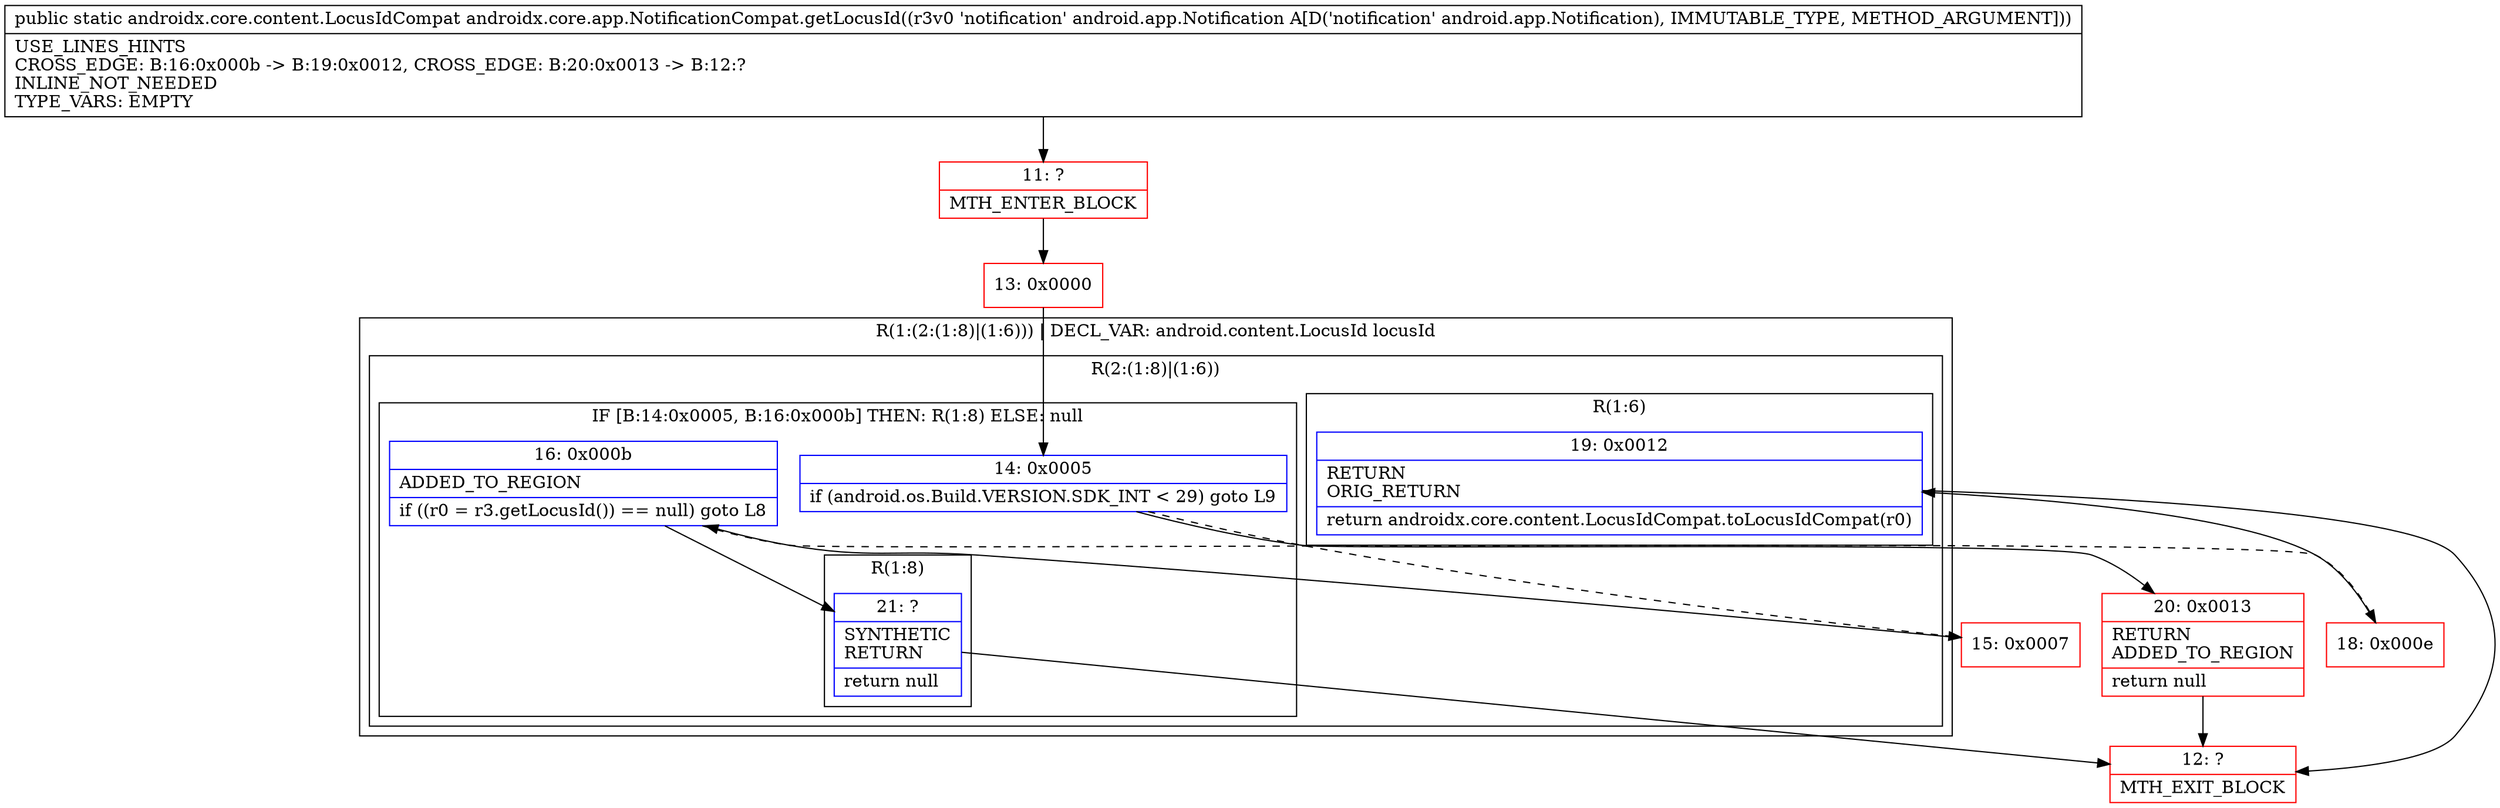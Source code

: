 digraph "CFG forandroidx.core.app.NotificationCompat.getLocusId(Landroid\/app\/Notification;)Landroidx\/core\/content\/LocusIdCompat;" {
subgraph cluster_Region_1034501565 {
label = "R(1:(2:(1:8)|(1:6))) | DECL_VAR: android.content.LocusId locusId\l";
node [shape=record,color=blue];
subgraph cluster_Region_1477861285 {
label = "R(2:(1:8)|(1:6))";
node [shape=record,color=blue];
subgraph cluster_IfRegion_666479642 {
label = "IF [B:14:0x0005, B:16:0x000b] THEN: R(1:8) ELSE: null";
node [shape=record,color=blue];
Node_14 [shape=record,label="{14\:\ 0x0005|if (android.os.Build.VERSION.SDK_INT \< 29) goto L9\l}"];
Node_16 [shape=record,label="{16\:\ 0x000b|ADDED_TO_REGION\l|if ((r0 = r3.getLocusId()) == null) goto L8\l}"];
subgraph cluster_Region_1836773564 {
label = "R(1:8)";
node [shape=record,color=blue];
Node_21 [shape=record,label="{21\:\ ?|SYNTHETIC\lRETURN\l|return null\l}"];
}
}
subgraph cluster_Region_424311931 {
label = "R(1:6)";
node [shape=record,color=blue];
Node_19 [shape=record,label="{19\:\ 0x0012|RETURN\lORIG_RETURN\l|return androidx.core.content.LocusIdCompat.toLocusIdCompat(r0)\l}"];
}
}
}
Node_11 [shape=record,color=red,label="{11\:\ ?|MTH_ENTER_BLOCK\l}"];
Node_13 [shape=record,color=red,label="{13\:\ 0x0000}"];
Node_15 [shape=record,color=red,label="{15\:\ 0x0007}"];
Node_18 [shape=record,color=red,label="{18\:\ 0x000e}"];
Node_12 [shape=record,color=red,label="{12\:\ ?|MTH_EXIT_BLOCK\l}"];
Node_20 [shape=record,color=red,label="{20\:\ 0x0013|RETURN\lADDED_TO_REGION\l|return null\l}"];
MethodNode[shape=record,label="{public static androidx.core.content.LocusIdCompat androidx.core.app.NotificationCompat.getLocusId((r3v0 'notification' android.app.Notification A[D('notification' android.app.Notification), IMMUTABLE_TYPE, METHOD_ARGUMENT]))  | USE_LINES_HINTS\lCROSS_EDGE: B:16:0x000b \-\> B:19:0x0012, CROSS_EDGE: B:20:0x0013 \-\> B:12:?\lINLINE_NOT_NEEDED\lTYPE_VARS: EMPTY\l}"];
MethodNode -> Node_11;Node_14 -> Node_15[style=dashed];
Node_14 -> Node_20;
Node_16 -> Node_18[style=dashed];
Node_16 -> Node_21;
Node_21 -> Node_12;
Node_19 -> Node_12;
Node_11 -> Node_13;
Node_13 -> Node_14;
Node_15 -> Node_16;
Node_18 -> Node_19;
Node_20 -> Node_12;
}

